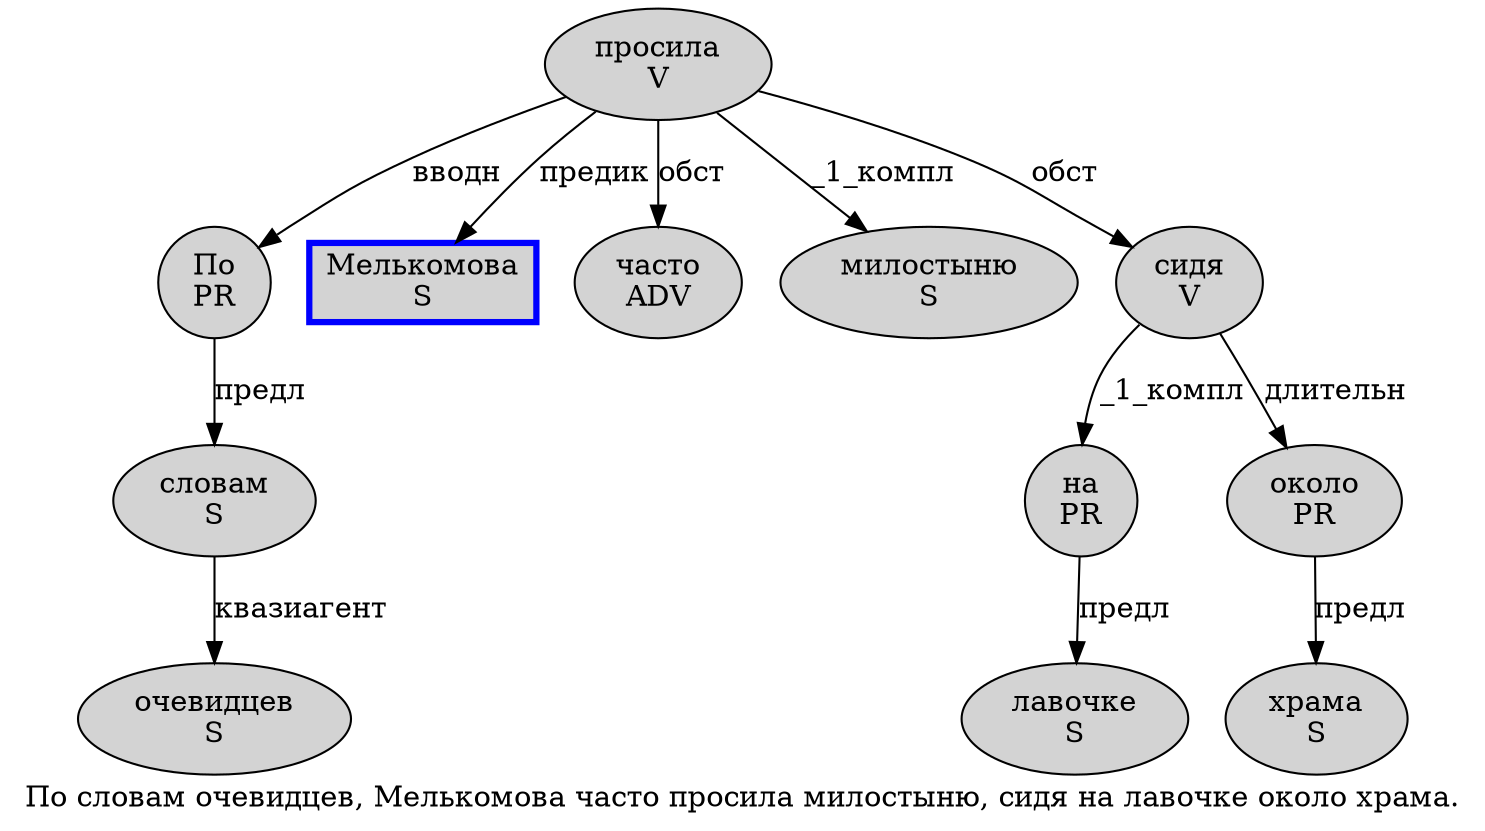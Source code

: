 digraph SENTENCE_1011 {
	graph [label="По словам очевидцев, Мелькомова часто просила милостыню, сидя на лавочке около храма."]
	node [style=filled]
		0 [label="По
PR" color="" fillcolor=lightgray penwidth=1 shape=ellipse]
		1 [label="словам
S" color="" fillcolor=lightgray penwidth=1 shape=ellipse]
		2 [label="очевидцев
S" color="" fillcolor=lightgray penwidth=1 shape=ellipse]
		4 [label="Мелькомова
S" color=blue fillcolor=lightgray penwidth=3 shape=box]
		5 [label="часто
ADV" color="" fillcolor=lightgray penwidth=1 shape=ellipse]
		6 [label="просила
V" color="" fillcolor=lightgray penwidth=1 shape=ellipse]
		7 [label="милостыню
S" color="" fillcolor=lightgray penwidth=1 shape=ellipse]
		9 [label="сидя
V" color="" fillcolor=lightgray penwidth=1 shape=ellipse]
		10 [label="на
PR" color="" fillcolor=lightgray penwidth=1 shape=ellipse]
		11 [label="лавочке
S" color="" fillcolor=lightgray penwidth=1 shape=ellipse]
		12 [label="около
PR" color="" fillcolor=lightgray penwidth=1 shape=ellipse]
		13 [label="храма
S" color="" fillcolor=lightgray penwidth=1 shape=ellipse]
			1 -> 2 [label="квазиагент"]
			12 -> 13 [label="предл"]
			10 -> 11 [label="предл"]
			0 -> 1 [label="предл"]
			9 -> 10 [label="_1_компл"]
			9 -> 12 [label="длительн"]
			6 -> 0 [label="вводн"]
			6 -> 4 [label="предик"]
			6 -> 5 [label="обст"]
			6 -> 7 [label="_1_компл"]
			6 -> 9 [label="обст"]
}